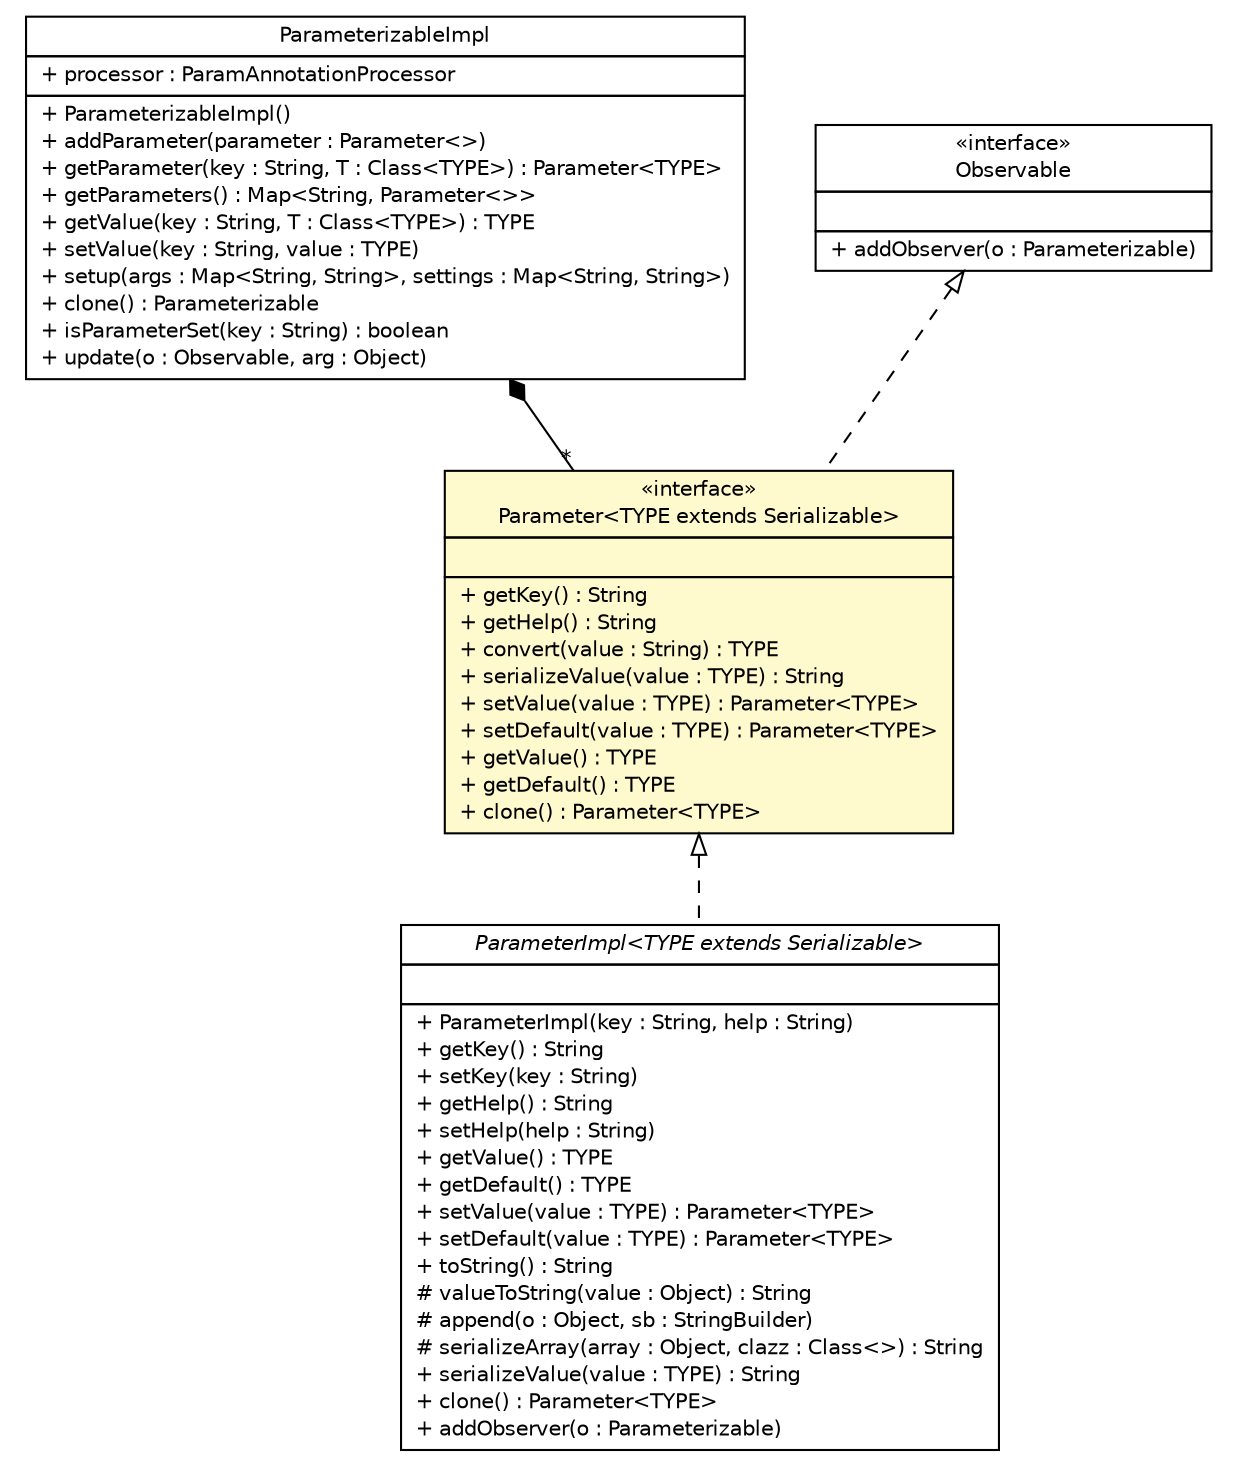 #!/usr/local/bin/dot
#
# Class diagram 
# Generated by UMLGraph version R5_6 (http://www.umlgraph.org/)
#

digraph G {
	edge [fontname="Helvetica",fontsize=10,labelfontname="Helvetica",labelfontsize=10];
	node [fontname="Helvetica",fontsize=10,shape=plaintext];
	nodesep=0.25;
	ranksep=0.5;
	// com.vectorprint.configuration.parameters.ParameterImpl<TYPE extends java.io.Serializable>
	c5037 [label=<<table title="com.vectorprint.configuration.parameters.ParameterImpl" border="0" cellborder="1" cellspacing="0" cellpadding="2" port="p" href="./ParameterImpl.html">
		<tr><td><table border="0" cellspacing="0" cellpadding="1">
<tr><td align="center" balign="center"><font face="Helvetica-Oblique"> ParameterImpl&lt;TYPE extends Serializable&gt; </font></td></tr>
		</table></td></tr>
		<tr><td><table border="0" cellspacing="0" cellpadding="1">
<tr><td align="left" balign="left">  </td></tr>
		</table></td></tr>
		<tr><td><table border="0" cellspacing="0" cellpadding="1">
<tr><td align="left" balign="left"> + ParameterImpl(key : String, help : String) </td></tr>
<tr><td align="left" balign="left"> + getKey() : String </td></tr>
<tr><td align="left" balign="left"> + setKey(key : String) </td></tr>
<tr><td align="left" balign="left"> + getHelp() : String </td></tr>
<tr><td align="left" balign="left"> + setHelp(help : String) </td></tr>
<tr><td align="left" balign="left"> + getValue() : TYPE </td></tr>
<tr><td align="left" balign="left"> + getDefault() : TYPE </td></tr>
<tr><td align="left" balign="left"> + setValue(value : TYPE) : Parameter&lt;TYPE&gt; </td></tr>
<tr><td align="left" balign="left"> + setDefault(value : TYPE) : Parameter&lt;TYPE&gt; </td></tr>
<tr><td align="left" balign="left"> + toString() : String </td></tr>
<tr><td align="left" balign="left"> # valueToString(value : Object) : String </td></tr>
<tr><td align="left" balign="left"> # append(o : Object, sb : StringBuilder) </td></tr>
<tr><td align="left" balign="left"> # serializeArray(array : Object, clazz : Class&lt;&gt;) : String </td></tr>
<tr><td align="left" balign="left"> + serializeValue(value : TYPE) : String </td></tr>
<tr><td align="left" balign="left"> + clone() : Parameter&lt;TYPE&gt; </td></tr>
<tr><td align="left" balign="left"> + addObserver(o : Parameterizable) </td></tr>
		</table></td></tr>
		</table>>, URL="./ParameterImpl.html", fontname="Helvetica", fontcolor="black", fontsize=10.0];
	// com.vectorprint.configuration.parameters.Parameter<TYPE extends java.io.Serializable>
	c5039 [label=<<table title="com.vectorprint.configuration.parameters.Parameter" border="0" cellborder="1" cellspacing="0" cellpadding="2" port="p" bgcolor="lemonChiffon" href="./Parameter.html">
		<tr><td><table border="0" cellspacing="0" cellpadding="1">
<tr><td align="center" balign="center"> &#171;interface&#187; </td></tr>
<tr><td align="center" balign="center"> Parameter&lt;TYPE extends Serializable&gt; </td></tr>
		</table></td></tr>
		<tr><td><table border="0" cellspacing="0" cellpadding="1">
<tr><td align="left" balign="left">  </td></tr>
		</table></td></tr>
		<tr><td><table border="0" cellspacing="0" cellpadding="1">
<tr><td align="left" balign="left"> + getKey() : String </td></tr>
<tr><td align="left" balign="left"> + getHelp() : String </td></tr>
<tr><td align="left" balign="left"> + convert(value : String) : TYPE </td></tr>
<tr><td align="left" balign="left"> + serializeValue(value : TYPE) : String </td></tr>
<tr><td align="left" balign="left"> + setValue(value : TYPE) : Parameter&lt;TYPE&gt; </td></tr>
<tr><td align="left" balign="left"> + setDefault(value : TYPE) : Parameter&lt;TYPE&gt; </td></tr>
<tr><td align="left" balign="left"> + getValue() : TYPE </td></tr>
<tr><td align="left" balign="left"> + getDefault() : TYPE </td></tr>
<tr><td align="left" balign="left"> + clone() : Parameter&lt;TYPE&gt; </td></tr>
		</table></td></tr>
		</table>>, URL="./Parameter.html", fontname="Helvetica", fontcolor="black", fontsize=10.0];
	// com.vectorprint.configuration.parameters.ParameterizableImpl
	c5043 [label=<<table title="com.vectorprint.configuration.parameters.ParameterizableImpl" border="0" cellborder="1" cellspacing="0" cellpadding="2" port="p" href="./ParameterizableImpl.html">
		<tr><td><table border="0" cellspacing="0" cellpadding="1">
<tr><td align="center" balign="center"> ParameterizableImpl </td></tr>
		</table></td></tr>
		<tr><td><table border="0" cellspacing="0" cellpadding="1">
<tr><td align="left" balign="left"> + processor : ParamAnnotationProcessor </td></tr>
		</table></td></tr>
		<tr><td><table border="0" cellspacing="0" cellpadding="1">
<tr><td align="left" balign="left"> + ParameterizableImpl() </td></tr>
<tr><td align="left" balign="left"> + addParameter(parameter : Parameter&lt;&gt;) </td></tr>
<tr><td align="left" balign="left"> + getParameter(key : String, T : Class&lt;TYPE&gt;) : Parameter&lt;TYPE&gt; </td></tr>
<tr><td align="left" balign="left"> + getParameters() : Map&lt;String, Parameter&lt;&gt;&gt; </td></tr>
<tr><td align="left" balign="left"> + getValue(key : String, T : Class&lt;TYPE&gt;) : TYPE </td></tr>
<tr><td align="left" balign="left"> + setValue(key : String, value : TYPE) </td></tr>
<tr><td align="left" balign="left"> + setup(args : Map&lt;String, String&gt;, settings : Map&lt;String, String&gt;) </td></tr>
<tr><td align="left" balign="left"> + clone() : Parameterizable </td></tr>
<tr><td align="left" balign="left"> + isParameterSet(key : String) : boolean </td></tr>
<tr><td align="left" balign="left"> + update(o : Observable, arg : Object) </td></tr>
		</table></td></tr>
		</table>>, URL="./ParameterizableImpl.html", fontname="Helvetica", fontcolor="black", fontsize=10.0];
	// com.vectorprint.configuration.parameters.Observable
	c5070 [label=<<table title="com.vectorprint.configuration.parameters.Observable" border="0" cellborder="1" cellspacing="0" cellpadding="2" port="p" href="./Observable.html">
		<tr><td><table border="0" cellspacing="0" cellpadding="1">
<tr><td align="center" balign="center"> &#171;interface&#187; </td></tr>
<tr><td align="center" balign="center"> Observable </td></tr>
		</table></td></tr>
		<tr><td><table border="0" cellspacing="0" cellpadding="1">
<tr><td align="left" balign="left">  </td></tr>
		</table></td></tr>
		<tr><td><table border="0" cellspacing="0" cellpadding="1">
<tr><td align="left" balign="left"> + addObserver(o : Parameterizable) </td></tr>
		</table></td></tr>
		</table>>, URL="./Observable.html", fontname="Helvetica", fontcolor="black", fontsize=10.0];
	//com.vectorprint.configuration.parameters.ParameterImpl<TYPE extends java.io.Serializable> implements com.vectorprint.configuration.parameters.Parameter<TYPE extends java.io.Serializable>
	c5039:p -> c5037:p [dir=back,arrowtail=empty,style=dashed];
	//com.vectorprint.configuration.parameters.Parameter<TYPE extends java.io.Serializable> implements com.vectorprint.configuration.parameters.Observable
	c5070:p -> c5039:p [dir=back,arrowtail=empty,style=dashed];
	// com.vectorprint.configuration.parameters.ParameterizableImpl COMPOSED com.vectorprint.configuration.parameters.Parameter<TYPE extends java.io.Serializable>
	c5043:p -> c5039:p [taillabel="", label="", headlabel="*", fontname="Helvetica", fontcolor="black", fontsize=10.0, color="black", arrowhead=none, arrowtail=diamond, dir=both];
}

